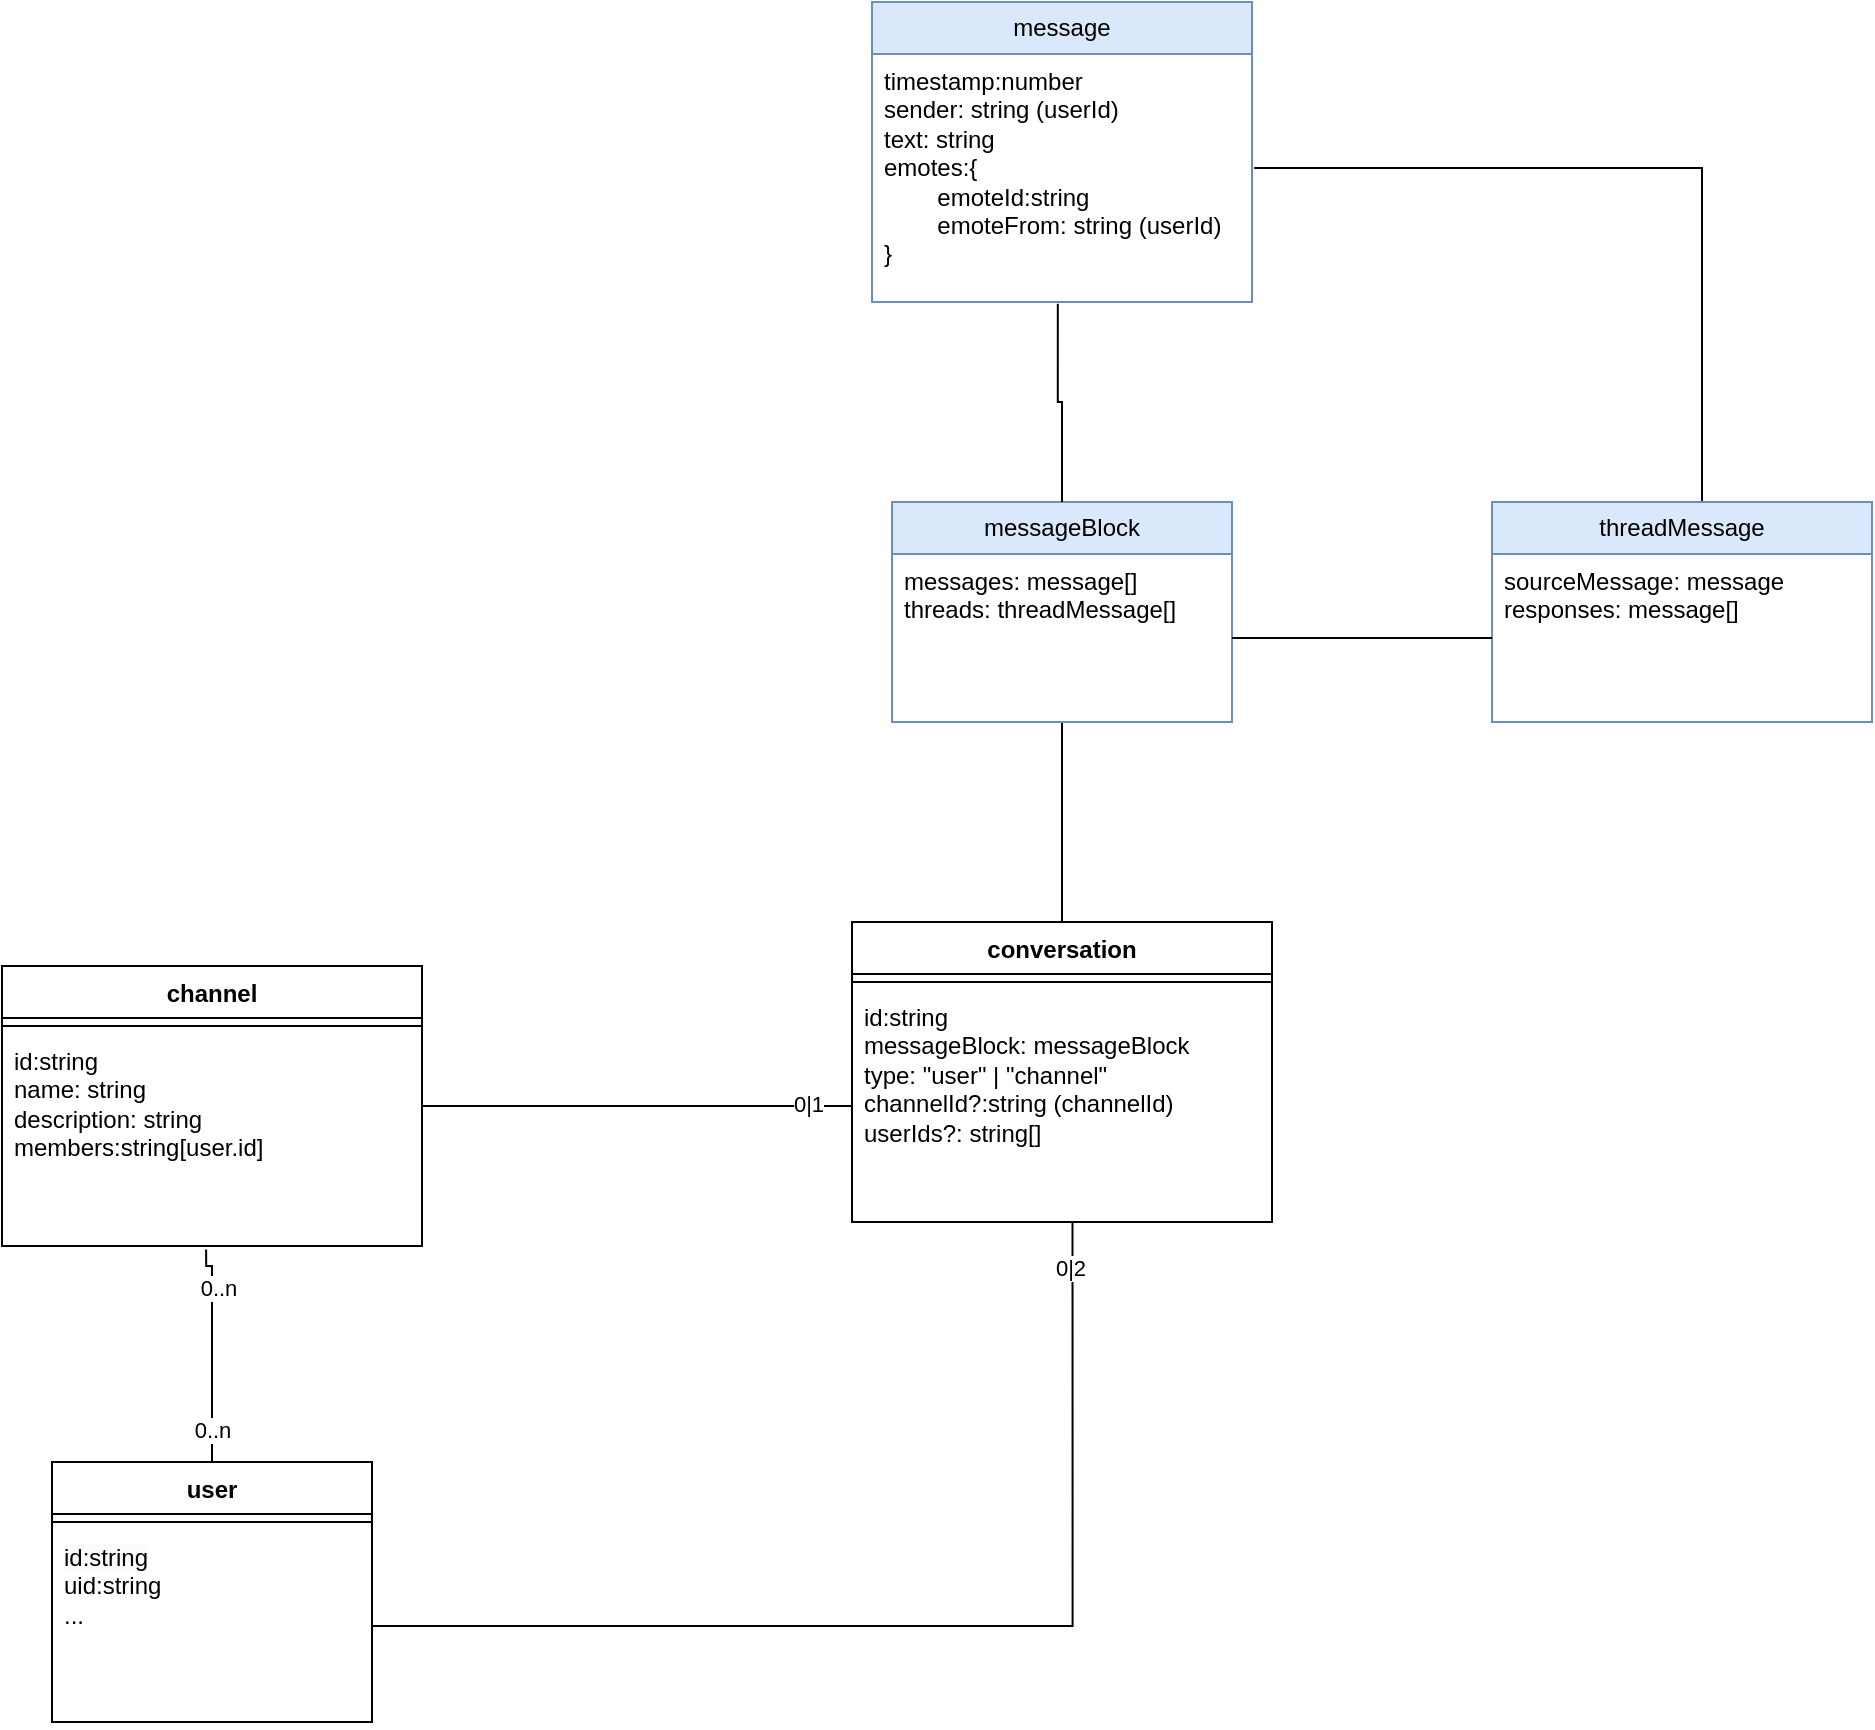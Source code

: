 <mxfile version="25.0.3">
  <diagram name="Seite-1" id="HWBa4NnrcEOpUjWAgoo_">
    <mxGraphModel dx="1188" dy="1820" grid="1" gridSize="10" guides="1" tooltips="1" connect="1" arrows="1" fold="1" page="1" pageScale="1" pageWidth="827" pageHeight="1169" math="0" shadow="0">
      <root>
        <mxCell id="0" />
        <mxCell id="1" parent="0" />
        <mxCell id="l4kl2T851ScJ1SUTK7Ik-12" style="edgeStyle=orthogonalEdgeStyle;rounded=0;orthogonalLoop=1;jettySize=auto;html=1;entryX=0.486;entryY=1.016;entryDx=0;entryDy=0;entryPerimeter=0;endArrow=none;endFill=0;" edge="1" parent="1" source="l4kl2T851ScJ1SUTK7Ik-1" target="l4kl2T851ScJ1SUTK7Ik-7">
          <mxGeometry relative="1" as="geometry">
            <Array as="points">
              <mxPoint x="200" y="342" />
            </Array>
          </mxGeometry>
        </mxCell>
        <mxCell id="l4kl2T851ScJ1SUTK7Ik-14" value="0..n" style="edgeLabel;html=1;align=center;verticalAlign=middle;resizable=0;points=[];" vertex="1" connectable="0" parent="l4kl2T851ScJ1SUTK7Ik-12">
          <mxGeometry x="-0.709" relative="1" as="geometry">
            <mxPoint as="offset" />
          </mxGeometry>
        </mxCell>
        <mxCell id="l4kl2T851ScJ1SUTK7Ik-15" value="0..n" style="edgeLabel;html=1;align=center;verticalAlign=middle;resizable=0;points=[];" vertex="1" connectable="0" parent="l4kl2T851ScJ1SUTK7Ik-12">
          <mxGeometry x="0.616" y="-3" relative="1" as="geometry">
            <mxPoint y="1" as="offset" />
          </mxGeometry>
        </mxCell>
        <mxCell id="l4kl2T851ScJ1SUTK7Ik-1" value="user" style="swimlane;fontStyle=1;align=center;verticalAlign=top;childLayout=stackLayout;horizontal=1;startSize=26;horizontalStack=0;resizeParent=1;resizeParentMax=0;resizeLast=0;collapsible=1;marginBottom=0;whiteSpace=wrap;html=1;" vertex="1" parent="1">
          <mxGeometry x="120" y="440" width="160" height="130" as="geometry">
            <mxRectangle x="330" y="360" width="100" height="30" as="alternateBounds" />
          </mxGeometry>
        </mxCell>
        <mxCell id="l4kl2T851ScJ1SUTK7Ik-3" value="" style="line;strokeWidth=1;fillColor=none;align=left;verticalAlign=middle;spacingTop=-1;spacingLeft=3;spacingRight=3;rotatable=0;labelPosition=right;points=[];portConstraint=eastwest;strokeColor=inherit;" vertex="1" parent="l4kl2T851ScJ1SUTK7Ik-1">
          <mxGeometry y="26" width="160" height="8" as="geometry" />
        </mxCell>
        <mxCell id="l4kl2T851ScJ1SUTK7Ik-4" value="&lt;span style=&quot;color: rgb(0, 0, 0); font-family: Helvetica; font-size: 12px; font-style: normal; font-variant-ligatures: normal; font-variant-caps: normal; font-weight: 400; letter-spacing: normal; orphans: 2; text-align: left; text-indent: 0px; text-transform: none; widows: 2; word-spacing: 0px; -webkit-text-stroke-width: 0px; white-space: normal; background-color: rgb(251, 251, 251); text-decoration-thickness: initial; text-decoration-style: initial; text-decoration-color: initial; display: inline !important; float: none;&quot;&gt;id:string&lt;/span&gt;&lt;div&gt;uid:string&lt;/div&gt;&lt;div&gt;...&lt;/div&gt;" style="text;strokeColor=none;fillColor=none;align=left;verticalAlign=top;spacingLeft=4;spacingRight=4;overflow=hidden;rotatable=0;points=[[0,0.5],[1,0.5]];portConstraint=eastwest;whiteSpace=wrap;html=1;" vertex="1" parent="l4kl2T851ScJ1SUTK7Ik-1">
          <mxGeometry y="34" width="160" height="96" as="geometry" />
        </mxCell>
        <mxCell id="l4kl2T851ScJ1SUTK7Ik-53" style="edgeStyle=none;rounded=0;orthogonalLoop=1;jettySize=auto;html=1;endArrow=none;endFill=0;" edge="1" parent="1" source="l4kl2T851ScJ1SUTK7Ik-5" target="l4kl2T851ScJ1SUTK7Ik-10">
          <mxGeometry relative="1" as="geometry" />
        </mxCell>
        <mxCell id="l4kl2T851ScJ1SUTK7Ik-54" value="0|1" style="edgeLabel;html=1;align=center;verticalAlign=middle;resizable=0;points=[];" vertex="1" connectable="0" parent="l4kl2T851ScJ1SUTK7Ik-53">
          <mxGeometry x="0.794" y="1" relative="1" as="geometry">
            <mxPoint as="offset" />
          </mxGeometry>
        </mxCell>
        <mxCell id="l4kl2T851ScJ1SUTK7Ik-5" value="channel" style="swimlane;fontStyle=1;align=center;verticalAlign=top;childLayout=stackLayout;horizontal=1;startSize=26;horizontalStack=0;resizeParent=1;resizeParentMax=0;resizeLast=0;collapsible=1;marginBottom=0;whiteSpace=wrap;html=1;" vertex="1" parent="1">
          <mxGeometry x="95" y="192" width="210" height="140" as="geometry">
            <mxRectangle x="330" y="360" width="100" height="30" as="alternateBounds" />
          </mxGeometry>
        </mxCell>
        <mxCell id="l4kl2T851ScJ1SUTK7Ik-6" value="" style="line;strokeWidth=1;fillColor=none;align=left;verticalAlign=middle;spacingTop=-1;spacingLeft=3;spacingRight=3;rotatable=0;labelPosition=right;points=[];portConstraint=eastwest;strokeColor=inherit;" vertex="1" parent="l4kl2T851ScJ1SUTK7Ik-5">
          <mxGeometry y="26" width="210" height="8" as="geometry" />
        </mxCell>
        <mxCell id="l4kl2T851ScJ1SUTK7Ik-7" value="&lt;div&gt;id:string&lt;/div&gt;&lt;div&gt;name: string&lt;/div&gt;&lt;div&gt;description: string&lt;/div&gt;&lt;div&gt;members:string[user.id]&lt;/div&gt;" style="text;strokeColor=none;fillColor=none;align=left;verticalAlign=top;spacingLeft=4;spacingRight=4;overflow=hidden;rotatable=0;points=[[0,0.5],[1,0.5]];portConstraint=eastwest;whiteSpace=wrap;html=1;" vertex="1" parent="l4kl2T851ScJ1SUTK7Ik-5">
          <mxGeometry y="34" width="210" height="106" as="geometry" />
        </mxCell>
        <mxCell id="l4kl2T851ScJ1SUTK7Ik-49" style="edgeStyle=orthogonalEdgeStyle;rounded=0;orthogonalLoop=1;jettySize=auto;html=1;entryX=0.5;entryY=1;entryDx=0;entryDy=0;endArrow=none;endFill=0;" edge="1" parent="1" source="l4kl2T851ScJ1SUTK7Ik-8" target="l4kl2T851ScJ1SUTK7Ik-36">
          <mxGeometry relative="1" as="geometry" />
        </mxCell>
        <mxCell id="l4kl2T851ScJ1SUTK7Ik-8" value="conversation" style="swimlane;fontStyle=1;align=center;verticalAlign=top;childLayout=stackLayout;horizontal=1;startSize=26;horizontalStack=0;resizeParent=1;resizeParentMax=0;resizeLast=0;collapsible=1;marginBottom=0;whiteSpace=wrap;html=1;" vertex="1" parent="1">
          <mxGeometry x="520" y="170" width="210" height="150" as="geometry">
            <mxRectangle x="330" y="360" width="100" height="30" as="alternateBounds" />
          </mxGeometry>
        </mxCell>
        <mxCell id="l4kl2T851ScJ1SUTK7Ik-9" value="" style="line;strokeWidth=1;fillColor=none;align=left;verticalAlign=middle;spacingTop=-1;spacingLeft=3;spacingRight=3;rotatable=0;labelPosition=right;points=[];portConstraint=eastwest;strokeColor=inherit;" vertex="1" parent="l4kl2T851ScJ1SUTK7Ik-8">
          <mxGeometry y="26" width="210" height="8" as="geometry" />
        </mxCell>
        <mxCell id="l4kl2T851ScJ1SUTK7Ik-10" value="id:string&lt;div&gt;messageBlock: messageBlock&lt;/div&gt;&lt;div&gt;type: &quot;user&quot; | &quot;channel&quot;&lt;br&gt;channelId?:string (channelId)&lt;br&gt;userIds?: string[]&lt;/div&gt;" style="text;strokeColor=none;fillColor=none;align=left;verticalAlign=top;spacingLeft=4;spacingRight=4;overflow=hidden;rotatable=0;points=[[0,0.5],[1,0.5]];portConstraint=eastwest;whiteSpace=wrap;html=1;" vertex="1" parent="l4kl2T851ScJ1SUTK7Ik-8">
          <mxGeometry y="34" width="210" height="116" as="geometry" />
        </mxCell>
        <mxCell id="l4kl2T851ScJ1SUTK7Ik-36" value="messageBlock" style="swimlane;fontStyle=0;childLayout=stackLayout;horizontal=1;startSize=26;fillColor=#dae8fc;horizontalStack=0;resizeParent=1;resizeParentMax=0;resizeLast=0;collapsible=1;marginBottom=0;whiteSpace=wrap;html=1;strokeColor=#6c8ebf;" vertex="1" parent="1">
          <mxGeometry x="540" y="-40" width="170" height="110" as="geometry" />
        </mxCell>
        <mxCell id="l4kl2T851ScJ1SUTK7Ik-38" value="&lt;div&gt;&lt;span style=&quot;background-color: initial;&quot;&gt;messages: message[]&lt;/span&gt;&lt;/div&gt;&lt;div&gt;&lt;span style=&quot;background-color: initial;&quot;&gt;threads: threadMessage[]&lt;/span&gt;&lt;/div&gt;" style="text;strokeColor=none;fillColor=none;align=left;verticalAlign=top;spacingLeft=4;spacingRight=4;overflow=hidden;rotatable=0;points=[[0,0.5],[1,0.5]];portConstraint=eastwest;whiteSpace=wrap;html=1;" vertex="1" parent="l4kl2T851ScJ1SUTK7Ik-36">
          <mxGeometry y="26" width="170" height="84" as="geometry" />
        </mxCell>
        <mxCell id="l4kl2T851ScJ1SUTK7Ik-48" style="edgeStyle=orthogonalEdgeStyle;rounded=0;orthogonalLoop=1;jettySize=auto;html=1;entryX=1.006;entryY=0.456;entryDx=0;entryDy=0;endArrow=none;endFill=0;entryPerimeter=0;" edge="1" parent="1" source="l4kl2T851ScJ1SUTK7Ik-43" target="l4kl2T851ScJ1SUTK7Ik-46">
          <mxGeometry relative="1" as="geometry">
            <Array as="points">
              <mxPoint x="945" y="-207" />
              <mxPoint x="721" y="-207" />
            </Array>
          </mxGeometry>
        </mxCell>
        <mxCell id="l4kl2T851ScJ1SUTK7Ik-43" value="threadMessage" style="swimlane;fontStyle=0;childLayout=stackLayout;horizontal=1;startSize=26;fillColor=#dae8fc;horizontalStack=0;resizeParent=1;resizeParentMax=0;resizeLast=0;collapsible=1;marginBottom=0;whiteSpace=wrap;html=1;strokeColor=#6c8ebf;" vertex="1" parent="1">
          <mxGeometry x="840" y="-40" width="190" height="110" as="geometry" />
        </mxCell>
        <mxCell id="l4kl2T851ScJ1SUTK7Ik-44" value="sourceMessage: message&lt;br&gt;&lt;div&gt;responses: message[]&lt;/div&gt;" style="text;strokeColor=none;fillColor=none;align=left;verticalAlign=top;spacingLeft=4;spacingRight=4;overflow=hidden;rotatable=0;points=[[0,0.5],[1,0.5]];portConstraint=eastwest;whiteSpace=wrap;html=1;" vertex="1" parent="l4kl2T851ScJ1SUTK7Ik-43">
          <mxGeometry y="26" width="190" height="84" as="geometry" />
        </mxCell>
        <mxCell id="l4kl2T851ScJ1SUTK7Ik-45" value="message" style="swimlane;fontStyle=0;childLayout=stackLayout;horizontal=1;startSize=26;fillColor=#dae8fc;horizontalStack=0;resizeParent=1;resizeParentMax=0;resizeLast=0;collapsible=1;marginBottom=0;whiteSpace=wrap;html=1;strokeColor=#6c8ebf;" vertex="1" parent="1">
          <mxGeometry x="530" y="-290" width="190" height="150" as="geometry" />
        </mxCell>
        <mxCell id="l4kl2T851ScJ1SUTK7Ik-46" value="timestamp:number&lt;div&gt;sender: string (userId)&lt;/div&gt;&lt;div&gt;text: string&lt;/div&gt;&lt;div&gt;emotes:{&lt;/div&gt;&lt;div&gt;&lt;span style=&quot;white-space: pre;&quot;&gt;&#x9;&lt;/span&gt;emoteId:string&lt;/div&gt;&lt;div&gt;&lt;span style=&quot;white-space: pre;&quot;&gt;&#x9;&lt;/span&gt;emoteFrom: string (userId)&lt;br&gt;&lt;/div&gt;&lt;div&gt;}&lt;/div&gt;" style="text;strokeColor=none;fillColor=none;align=left;verticalAlign=top;spacingLeft=4;spacingRight=4;overflow=hidden;rotatable=0;points=[[0,0.5],[1,0.5]];portConstraint=eastwest;whiteSpace=wrap;html=1;" vertex="1" parent="l4kl2T851ScJ1SUTK7Ik-45">
          <mxGeometry y="26" width="190" height="124" as="geometry" />
        </mxCell>
        <mxCell id="l4kl2T851ScJ1SUTK7Ik-47" style="edgeStyle=orthogonalEdgeStyle;rounded=0;orthogonalLoop=1;jettySize=auto;html=1;entryX=0.489;entryY=1.007;entryDx=0;entryDy=0;entryPerimeter=0;endArrow=none;endFill=0;" edge="1" parent="1" source="l4kl2T851ScJ1SUTK7Ik-36" target="l4kl2T851ScJ1SUTK7Ik-46">
          <mxGeometry relative="1" as="geometry" />
        </mxCell>
        <mxCell id="l4kl2T851ScJ1SUTK7Ik-50" style="edgeStyle=none;rounded=0;orthogonalLoop=1;jettySize=auto;html=1;endArrow=none;endFill=0;" edge="1" parent="1" source="l4kl2T851ScJ1SUTK7Ik-38" target="l4kl2T851ScJ1SUTK7Ik-44">
          <mxGeometry relative="1" as="geometry" />
        </mxCell>
        <mxCell id="l4kl2T851ScJ1SUTK7Ik-51" style="edgeStyle=orthogonalEdgeStyle;rounded=0;orthogonalLoop=1;jettySize=auto;html=1;entryX=0.525;entryY=1;entryDx=0;entryDy=0;entryPerimeter=0;endArrow=none;endFill=0;" edge="1" parent="1" source="l4kl2T851ScJ1SUTK7Ik-4" target="l4kl2T851ScJ1SUTK7Ik-10">
          <mxGeometry relative="1" as="geometry" />
        </mxCell>
        <mxCell id="l4kl2T851ScJ1SUTK7Ik-52" value="0|2" style="edgeLabel;html=1;align=center;verticalAlign=middle;resizable=0;points=[];" vertex="1" connectable="0" parent="l4kl2T851ScJ1SUTK7Ik-51">
          <mxGeometry x="0.918" y="2" relative="1" as="geometry">
            <mxPoint as="offset" />
          </mxGeometry>
        </mxCell>
      </root>
    </mxGraphModel>
  </diagram>
</mxfile>
